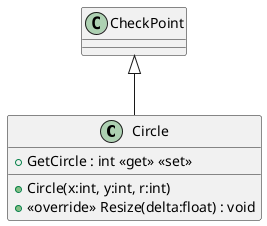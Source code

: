 @startuml
class Circle {
    + Circle(x:int, y:int, r:int)
    + GetCircle : int <<get>> <<set>>
    + <<override>> Resize(delta:float) : void
}
CheckPoint <|-- Circle
@enduml
